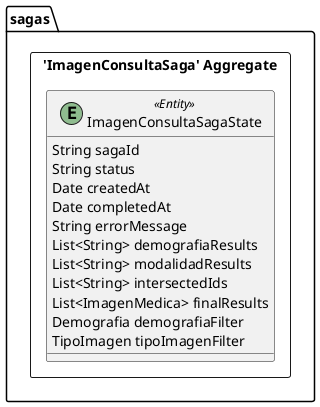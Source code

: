 @startuml

skinparam componentStyle uml2

package sagas {
	package "'ImagenConsultaSaga' Aggregate" <<Rectangle>> {
		class ImagenConsultaSagaState <<(E,DarkSeaGreen) Entity>> {
			String sagaId
			String status
			Date createdAt
			Date completedAt
			String errorMessage
			List<String> demografiaResults
			List<String> modalidadResults
			List<String> intersectedIds
			List<ImagenMedica> finalResults
			Demografia demografiaFilter
			TipoImagen tipoImagenFilter
		}
	}
}


@enduml
